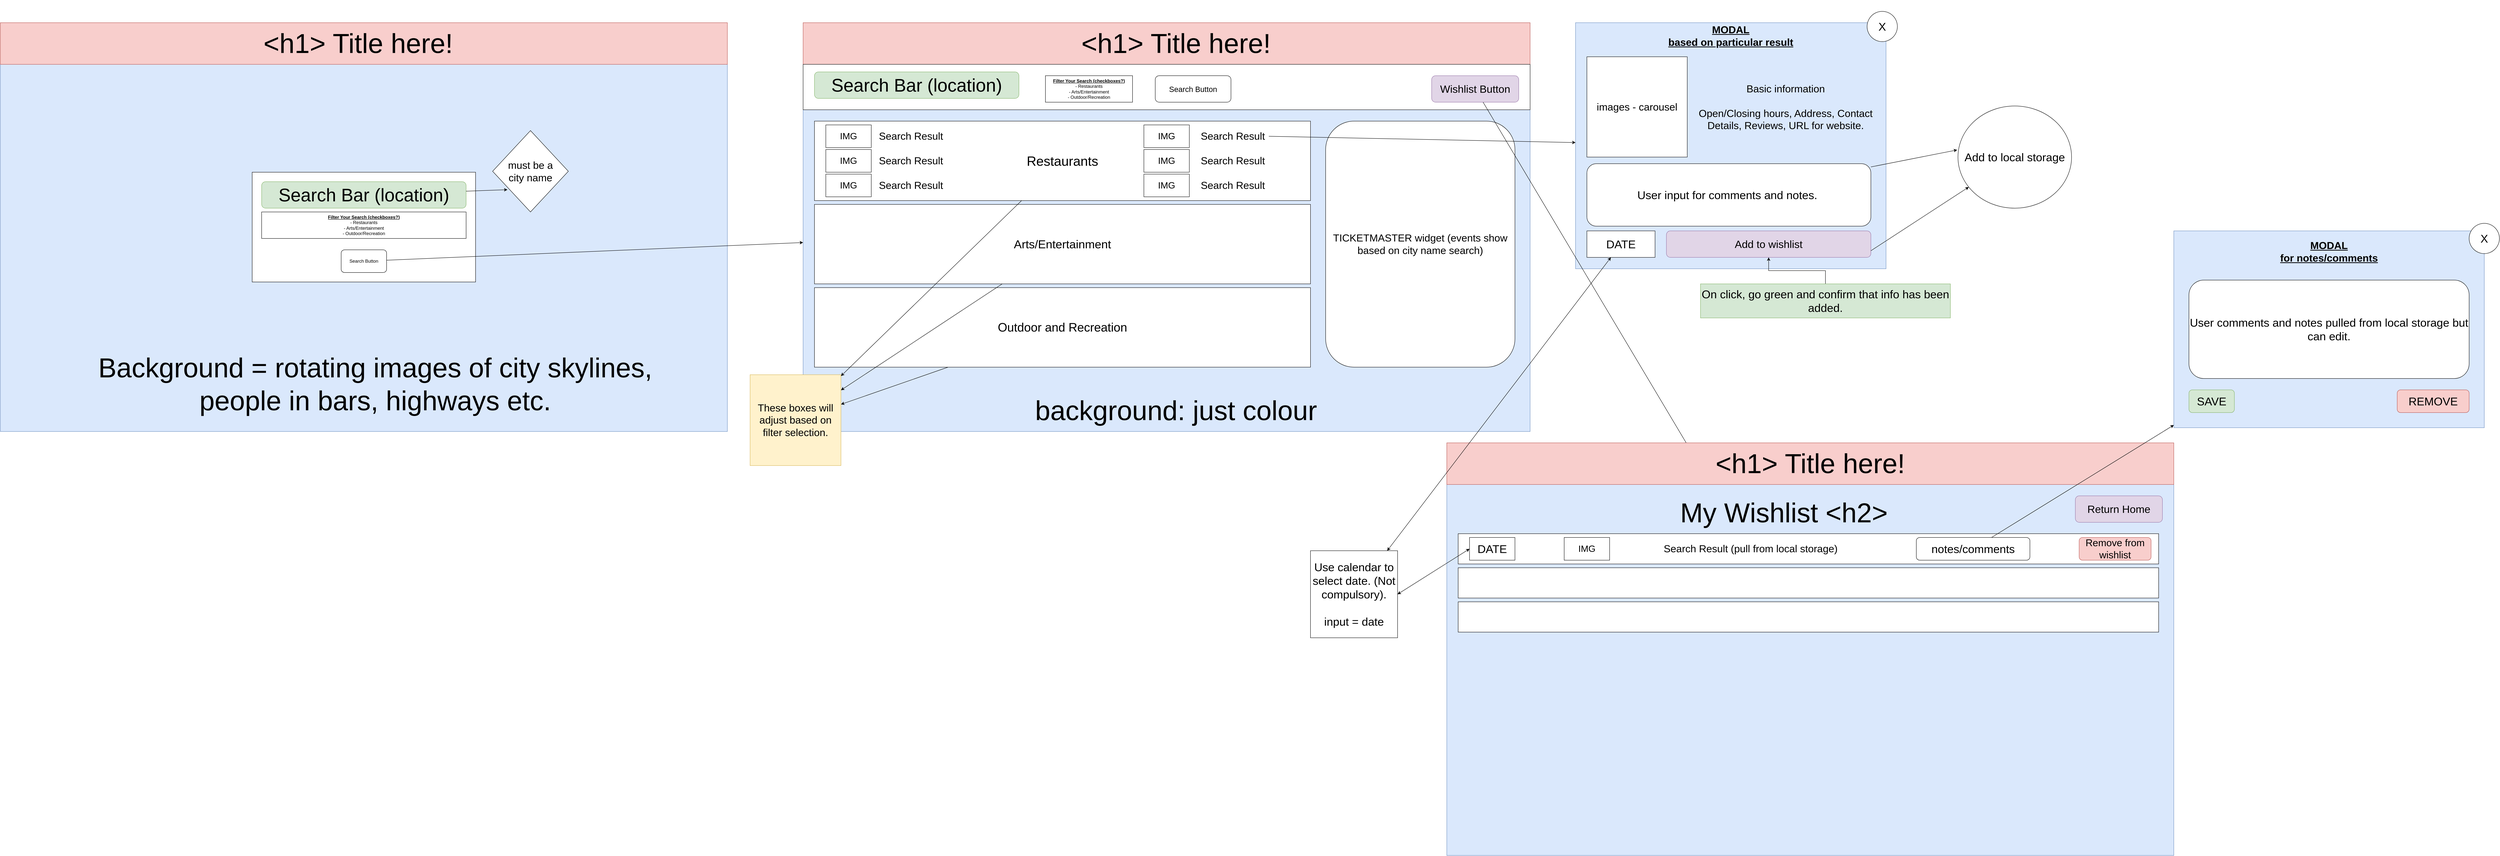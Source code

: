 <mxfile version="14.5.8" type="github">
  <diagram id="FMbho8kLkQ0YY_Z4Ix5w" name="Page-1">
    <mxGraphModel dx="3453" dy="1910" grid="1" gridSize="10" guides="1" tooltips="1" connect="1" arrows="1" fold="1" page="1" pageScale="1" pageWidth="3200" pageHeight="1800" math="0" shadow="0">
      <root>
        <mxCell id="0" />
        <mxCell id="1" parent="0" />
        <mxCell id="muSHpRUxgRySuF4JChZZ-1" value="&lt;h1&gt;Background, just colour.&lt;/h1&gt;" style="rounded=0;whiteSpace=wrap;html=1;fillColor=#dae8fc;strokeColor=#6c8ebf;" parent="1" vertex="1">
          <mxGeometry x="90" y="80" width="1920" height="1080" as="geometry" />
        </mxCell>
        <mxCell id="muSHpRUxgRySuF4JChZZ-3" value="" style="rounded=0;whiteSpace=wrap;html=1;" parent="1" vertex="1">
          <mxGeometry x="755" y="475" width="590" height="290" as="geometry" />
        </mxCell>
        <mxCell id="muSHpRUxgRySuF4JChZZ-4" value="&lt;font style=&quot;font-size: 48px&quot;&gt;Search Bar (location)&lt;/font&gt;" style="rounded=1;whiteSpace=wrap;html=1;fillColor=#d5e8d4;strokeColor=#82b366;" parent="1" vertex="1">
          <mxGeometry x="780" y="500" width="540" height="70" as="geometry" />
        </mxCell>
        <mxCell id="muSHpRUxgRySuF4JChZZ-5" value="Search Button" style="rounded=1;whiteSpace=wrap;html=1;" parent="1" vertex="1">
          <mxGeometry x="990" y="680" width="120" height="60" as="geometry" />
        </mxCell>
        <mxCell id="muSHpRUxgRySuF4JChZZ-8" value="&lt;u&gt;&lt;b&gt;Filter Your Search (checkboxes?)&lt;/b&gt;&lt;/u&gt;&lt;br&gt;- Restaurants&lt;br&gt;- Arts/Entertainment&lt;br&gt;- Outdoor/Recreation" style="rounded=0;whiteSpace=wrap;html=1;" parent="1" vertex="1">
          <mxGeometry x="780" y="580" width="540" height="70" as="geometry" />
        </mxCell>
        <mxCell id="muSHpRUxgRySuF4JChZZ-10" value="&lt;font style=&quot;font-size: 72px&quot;&gt;Background = rotating images of city skylines, people in bars, highways etc.&lt;/font&gt;" style="text;html=1;strokeColor=none;fillColor=none;align=center;verticalAlign=middle;whiteSpace=wrap;rounded=0;" parent="1" vertex="1">
          <mxGeometry x="230" y="910" width="1700" height="250" as="geometry" />
        </mxCell>
        <mxCell id="muSHpRUxgRySuF4JChZZ-14" value="" style="rounded=0;whiteSpace=wrap;html=1;fillColor=#f8cecc;strokeColor=#b85450;" parent="1" vertex="1">
          <mxGeometry x="90" y="80" width="1920" height="110" as="geometry" />
        </mxCell>
        <mxCell id="muSHpRUxgRySuF4JChZZ-15" value="&lt;font style=&quot;font-size: 72px&quot;&gt;&amp;lt;h1&amp;gt; Title here!&lt;/font&gt;" style="text;html=1;strokeColor=none;fillColor=none;align=center;verticalAlign=middle;whiteSpace=wrap;rounded=0;" parent="1" vertex="1">
          <mxGeometry x="670" y="90" width="730" height="90" as="geometry" />
        </mxCell>
        <mxCell id="muSHpRUxgRySuF4JChZZ-16" value="&lt;h1&gt;&lt;br&gt;&lt;/h1&gt;" style="rounded=0;whiteSpace=wrap;html=1;fillColor=#dae8fc;strokeColor=#6c8ebf;" parent="1" vertex="1">
          <mxGeometry x="2210" y="80" width="1920" height="1080" as="geometry" />
        </mxCell>
        <mxCell id="muSHpRUxgRySuF4JChZZ-17" value="" style="endArrow=classic;html=1;" parent="1" source="muSHpRUxgRySuF4JChZZ-5" target="muSHpRUxgRySuF4JChZZ-16" edge="1">
          <mxGeometry width="50" height="50" relative="1" as="geometry">
            <mxPoint x="1800" y="700" as="sourcePoint" />
            <mxPoint x="1850" y="650" as="targetPoint" />
          </mxGeometry>
        </mxCell>
        <mxCell id="muSHpRUxgRySuF4JChZZ-18" value="&lt;font style=&quot;font-size: 72px&quot;&gt;background: just colour&lt;/font&gt;" style="text;html=1;strokeColor=none;fillColor=none;align=center;verticalAlign=middle;whiteSpace=wrap;rounded=0;" parent="1" vertex="1">
          <mxGeometry x="2780" y="1060" width="830" height="90" as="geometry" />
        </mxCell>
        <mxCell id="muSHpRUxgRySuF4JChZZ-19" value="" style="rounded=0;whiteSpace=wrap;html=1;fillColor=#f8cecc;strokeColor=#b85450;" parent="1" vertex="1">
          <mxGeometry x="2210" y="80" width="1920" height="110" as="geometry" />
        </mxCell>
        <mxCell id="muSHpRUxgRySuF4JChZZ-20" value="&lt;font style=&quot;font-size: 72px&quot;&gt;&amp;lt;h1&amp;gt; Title here!&lt;/font&gt;" style="text;html=1;strokeColor=none;fillColor=none;align=center;verticalAlign=middle;whiteSpace=wrap;rounded=0;" parent="1" vertex="1">
          <mxGeometry x="2830" y="90" width="730" height="90" as="geometry" />
        </mxCell>
        <mxCell id="muSHpRUxgRySuF4JChZZ-22" value="" style="rounded=0;whiteSpace=wrap;html=1;" parent="1" vertex="1">
          <mxGeometry x="2210" y="190" width="1920" height="120" as="geometry" />
        </mxCell>
        <mxCell id="muSHpRUxgRySuF4JChZZ-23" value="&lt;font style=&quot;font-size: 48px&quot;&gt;Search Bar (location)&lt;/font&gt;" style="rounded=1;whiteSpace=wrap;html=1;fillColor=#d5e8d4;strokeColor=#82b366;" parent="1" vertex="1">
          <mxGeometry x="2240" y="210" width="540" height="70" as="geometry" />
        </mxCell>
        <mxCell id="muSHpRUxgRySuF4JChZZ-24" value="&lt;u&gt;&lt;b&gt;Filter Your Search (checkboxes?)&lt;/b&gt;&lt;/u&gt;&lt;br&gt;- Restaurants&lt;br&gt;- Arts/Entertainment&lt;br&gt;- Outdoor/Recreation" style="rounded=0;whiteSpace=wrap;html=1;" parent="1" vertex="1">
          <mxGeometry x="2850" y="220" width="230" height="70" as="geometry" />
        </mxCell>
        <mxCell id="muSHpRUxgRySuF4JChZZ-25" value="&lt;font style=&quot;font-size: 20px&quot;&gt;Search Button&lt;/font&gt;" style="rounded=1;whiteSpace=wrap;html=1;" parent="1" vertex="1">
          <mxGeometry x="3140" y="220" width="200" height="70" as="geometry" />
        </mxCell>
        <mxCell id="muSHpRUxgRySuF4JChZZ-26" value="&lt;font style=&quot;font-size: 28px&quot;&gt;Wishlist Button&lt;/font&gt;" style="rounded=1;whiteSpace=wrap;html=1;fillColor=#e1d5e7;strokeColor=#9673a6;" parent="1" vertex="1">
          <mxGeometry x="3870" y="220" width="230" height="70" as="geometry" />
        </mxCell>
        <mxCell id="muSHpRUxgRySuF4JChZZ-27" value="&lt;font style=&quot;font-size: 35px&quot;&gt;Restaurants&lt;/font&gt;" style="rounded=0;whiteSpace=wrap;html=1;" parent="1" vertex="1">
          <mxGeometry x="2240" y="340" width="1310" height="210" as="geometry" />
        </mxCell>
        <mxCell id="H8JGVFlmruShQ2Q8OJBU-1" value="&lt;font style=&quot;font-size: 32px&quot;&gt;Outdoor and Recreation&lt;/font&gt;" style="rounded=0;whiteSpace=wrap;html=1;" parent="1" vertex="1">
          <mxGeometry x="2240" y="780" width="1310" height="210" as="geometry" />
        </mxCell>
        <mxCell id="H8JGVFlmruShQ2Q8OJBU-2" value="&lt;font style=&quot;font-size: 31px&quot;&gt;Arts/Entertainment&lt;/font&gt;" style="rounded=0;whiteSpace=wrap;html=1;" parent="1" vertex="1">
          <mxGeometry x="2240" y="560" width="1310" height="210" as="geometry" />
        </mxCell>
        <mxCell id="H8JGVFlmruShQ2Q8OJBU-3" value="&lt;font style=&quot;font-size: 24px&quot;&gt;IMG&lt;/font&gt;" style="rounded=0;whiteSpace=wrap;html=1;" parent="1" vertex="1">
          <mxGeometry x="2270" y="350" width="120" height="60" as="geometry" />
        </mxCell>
        <mxCell id="H8JGVFlmruShQ2Q8OJBU-5" value="Search Result" style="text;html=1;strokeColor=none;fillColor=none;align=center;verticalAlign=middle;whiteSpace=wrap;rounded=0;fontSize=27;" parent="1" vertex="1">
          <mxGeometry x="2400" y="370" width="190" height="20" as="geometry" />
        </mxCell>
        <mxCell id="H8JGVFlmruShQ2Q8OJBU-6" value="&lt;font style=&quot;font-size: 24px&quot;&gt;IMG&lt;/font&gt;" style="rounded=0;whiteSpace=wrap;html=1;" parent="1" vertex="1">
          <mxGeometry x="2270" y="415" width="120" height="60" as="geometry" />
        </mxCell>
        <mxCell id="H8JGVFlmruShQ2Q8OJBU-7" value="Search Result" style="text;html=1;strokeColor=none;fillColor=none;align=center;verticalAlign=middle;whiteSpace=wrap;rounded=0;fontSize=27;" parent="1" vertex="1">
          <mxGeometry x="2400" y="435" width="190" height="20" as="geometry" />
        </mxCell>
        <mxCell id="H8JGVFlmruShQ2Q8OJBU-8" value="&lt;font style=&quot;font-size: 24px&quot;&gt;IMG&lt;/font&gt;" style="rounded=0;whiteSpace=wrap;html=1;" parent="1" vertex="1">
          <mxGeometry x="2270" y="480" width="120" height="60" as="geometry" />
        </mxCell>
        <mxCell id="H8JGVFlmruShQ2Q8OJBU-9" value="Search Result" style="text;html=1;strokeColor=none;fillColor=none;align=center;verticalAlign=middle;whiteSpace=wrap;rounded=0;fontSize=27;" parent="1" vertex="1">
          <mxGeometry x="2400" y="500" width="190" height="20" as="geometry" />
        </mxCell>
        <mxCell id="H8JGVFlmruShQ2Q8OJBU-10" value="&lt;font style=&quot;font-size: 24px&quot;&gt;IMG&lt;/font&gt;" style="rounded=0;whiteSpace=wrap;html=1;" parent="1" vertex="1">
          <mxGeometry x="3110" y="350" width="120" height="60" as="geometry" />
        </mxCell>
        <mxCell id="H8JGVFlmruShQ2Q8OJBU-11" value="Search Result" style="text;html=1;strokeColor=none;fillColor=none;align=center;verticalAlign=middle;whiteSpace=wrap;rounded=0;fontSize=27;" parent="1" vertex="1">
          <mxGeometry x="3250" y="370" width="190" height="20" as="geometry" />
        </mxCell>
        <mxCell id="H8JGVFlmruShQ2Q8OJBU-12" value="&lt;font style=&quot;font-size: 24px&quot;&gt;IMG&lt;/font&gt;" style="rounded=0;whiteSpace=wrap;html=1;" parent="1" vertex="1">
          <mxGeometry x="3110" y="415" width="120" height="60" as="geometry" />
        </mxCell>
        <mxCell id="H8JGVFlmruShQ2Q8OJBU-13" value="Search Result" style="text;html=1;strokeColor=none;fillColor=none;align=center;verticalAlign=middle;whiteSpace=wrap;rounded=0;fontSize=27;" parent="1" vertex="1">
          <mxGeometry x="3250" y="435" width="190" height="20" as="geometry" />
        </mxCell>
        <mxCell id="H8JGVFlmruShQ2Q8OJBU-14" value="&lt;font style=&quot;font-size: 24px&quot;&gt;IMG&lt;/font&gt;" style="rounded=0;whiteSpace=wrap;html=1;" parent="1" vertex="1">
          <mxGeometry x="3110" y="480" width="120" height="60" as="geometry" />
        </mxCell>
        <mxCell id="H8JGVFlmruShQ2Q8OJBU-15" value="Search Result" style="text;html=1;strokeColor=none;fillColor=none;align=center;verticalAlign=middle;whiteSpace=wrap;rounded=0;fontSize=27;" parent="1" vertex="1">
          <mxGeometry x="3250" y="500" width="190" height="20" as="geometry" />
        </mxCell>
        <mxCell id="H8JGVFlmruShQ2Q8OJBU-17" value="TICKETMASTER widget (events show based on city name search)" style="rounded=1;whiteSpace=wrap;html=1;fontSize=27;" parent="1" vertex="1">
          <mxGeometry x="3590" y="340" width="500" height="650" as="geometry" />
        </mxCell>
        <mxCell id="H8JGVFlmruShQ2Q8OJBU-19" value="must be a &lt;br&gt;city name" style="rhombus;whiteSpace=wrap;html=1;fontSize=27;" parent="1" vertex="1">
          <mxGeometry x="1390" y="365" width="200" height="215" as="geometry" />
        </mxCell>
        <mxCell id="H8JGVFlmruShQ2Q8OJBU-20" value="" style="endArrow=classic;html=1;fontSize=27;entryX=0.196;entryY=0.726;entryDx=0;entryDy=0;entryPerimeter=0;" parent="1" source="muSHpRUxgRySuF4JChZZ-4" target="H8JGVFlmruShQ2Q8OJBU-19" edge="1">
          <mxGeometry width="50" height="50" relative="1" as="geometry">
            <mxPoint x="1590" y="670" as="sourcePoint" />
            <mxPoint x="1640" y="620" as="targetPoint" />
          </mxGeometry>
        </mxCell>
        <mxCell id="H8JGVFlmruShQ2Q8OJBU-21" value="&lt;h1&gt;&lt;br&gt;&lt;/h1&gt;" style="rounded=0;whiteSpace=wrap;html=1;fillColor=#dae8fc;strokeColor=#6c8ebf;" parent="1" vertex="1">
          <mxGeometry x="4250" y="80" width="820" height="650" as="geometry" />
        </mxCell>
        <mxCell id="H8JGVFlmruShQ2Q8OJBU-22" value="MODAL&lt;br&gt;based on particular result" style="text;html=1;strokeColor=none;fillColor=none;align=center;verticalAlign=middle;whiteSpace=wrap;rounded=0;fontSize=27;fontStyle=5" parent="1" vertex="1">
          <mxGeometry x="4455" y="20" width="410" height="190" as="geometry" />
        </mxCell>
        <mxCell id="H8JGVFlmruShQ2Q8OJBU-23" value="" style="endArrow=classic;html=1;fontSize=27;exitX=1;exitY=0.5;exitDx=0;exitDy=0;" parent="1" source="H8JGVFlmruShQ2Q8OJBU-11" target="H8JGVFlmruShQ2Q8OJBU-21" edge="1">
          <mxGeometry width="50" height="50" relative="1" as="geometry">
            <mxPoint x="4320" y="660" as="sourcePoint" />
            <mxPoint x="4370" y="610" as="targetPoint" />
          </mxGeometry>
        </mxCell>
        <mxCell id="H8JGVFlmruShQ2Q8OJBU-24" value="images - carousel" style="whiteSpace=wrap;html=1;aspect=fixed;fontSize=27;" parent="1" vertex="1">
          <mxGeometry x="4280" y="170" width="265" height="265" as="geometry" />
        </mxCell>
        <mxCell id="H8JGVFlmruShQ2Q8OJBU-25" value="Basic information&lt;br&gt;&lt;br&gt;Open/Closing hours, Address, Contact Details, Reviews, URL for website." style="text;html=1;strokeColor=none;fillColor=none;align=center;verticalAlign=middle;whiteSpace=wrap;rounded=0;fontSize=27;" parent="1" vertex="1">
          <mxGeometry x="4545" y="147.5" width="520" height="310" as="geometry" />
        </mxCell>
        <mxCell id="H8JGVFlmruShQ2Q8OJBU-26" value="&lt;font style=&quot;font-size: 28px&quot;&gt;Add to wishlist&lt;/font&gt;" style="rounded=1;whiteSpace=wrap;html=1;fillColor=#e1d5e7;strokeColor=#9673a6;" parent="1" vertex="1">
          <mxGeometry x="4490" y="630" width="540" height="70" as="geometry" />
        </mxCell>
        <mxCell id="H8JGVFlmruShQ2Q8OJBU-29" value="These boxes will adjust based on filter selection." style="whiteSpace=wrap;html=1;aspect=fixed;fontSize=27;fillColor=#fff2cc;strokeColor=#d6b656;" parent="1" vertex="1">
          <mxGeometry x="2070" y="1010" width="240" height="240" as="geometry" />
        </mxCell>
        <mxCell id="H8JGVFlmruShQ2Q8OJBU-30" value="" style="endArrow=classic;html=1;fontSize=27;" parent="1" source="H8JGVFlmruShQ2Q8OJBU-1" target="H8JGVFlmruShQ2Q8OJBU-29" edge="1">
          <mxGeometry width="50" height="50" relative="1" as="geometry">
            <mxPoint x="2540" y="1000" as="sourcePoint" />
            <mxPoint x="2590" y="950" as="targetPoint" />
          </mxGeometry>
        </mxCell>
        <mxCell id="H8JGVFlmruShQ2Q8OJBU-31" value="" style="endArrow=classic;html=1;fontSize=27;" parent="1" source="H8JGVFlmruShQ2Q8OJBU-2" target="H8JGVFlmruShQ2Q8OJBU-29" edge="1">
          <mxGeometry width="50" height="50" relative="1" as="geometry">
            <mxPoint x="2540" y="1000" as="sourcePoint" />
            <mxPoint x="2590" y="950" as="targetPoint" />
          </mxGeometry>
        </mxCell>
        <mxCell id="H8JGVFlmruShQ2Q8OJBU-32" value="" style="endArrow=classic;html=1;fontSize=27;" parent="1" source="muSHpRUxgRySuF4JChZZ-27" target="H8JGVFlmruShQ2Q8OJBU-29" edge="1">
          <mxGeometry width="50" height="50" relative="1" as="geometry">
            <mxPoint x="2540" y="1000" as="sourcePoint" />
            <mxPoint x="2590" y="950" as="targetPoint" />
          </mxGeometry>
        </mxCell>
        <mxCell id="qDpluqwOrIgko2swZ-GL-1" value="&lt;h1&gt;&lt;br&gt;&lt;/h1&gt;" style="rounded=0;whiteSpace=wrap;html=1;fillColor=#dae8fc;strokeColor=#6c8ebf;" vertex="1" parent="1">
          <mxGeometry x="3910" y="1200" width="1920" height="1080" as="geometry" />
        </mxCell>
        <mxCell id="qDpluqwOrIgko2swZ-GL-2" value="" style="endArrow=classic;html=1;" edge="1" parent="1" source="muSHpRUxgRySuF4JChZZ-26" target="qDpluqwOrIgko2swZ-GL-1">
          <mxGeometry width="50" height="50" relative="1" as="geometry">
            <mxPoint x="4300" y="1060" as="sourcePoint" />
            <mxPoint x="4350" y="1010" as="targetPoint" />
          </mxGeometry>
        </mxCell>
        <mxCell id="qDpluqwOrIgko2swZ-GL-3" value="" style="rounded=0;whiteSpace=wrap;html=1;fillColor=#f8cecc;strokeColor=#b85450;" vertex="1" parent="1">
          <mxGeometry x="3910" y="1190" width="1920" height="110" as="geometry" />
        </mxCell>
        <mxCell id="qDpluqwOrIgko2swZ-GL-8" value="&lt;font style=&quot;font-size: 28px&quot;&gt;Return Home&lt;/font&gt;" style="rounded=1;whiteSpace=wrap;html=1;fillColor=#e1d5e7;strokeColor=#9673a6;" vertex="1" parent="1">
          <mxGeometry x="5570" y="1330" width="230" height="70" as="geometry" />
        </mxCell>
        <mxCell id="qDpluqwOrIgko2swZ-GL-9" value="&lt;font style=&quot;font-size: 72px&quot;&gt;&amp;lt;h1&amp;gt; Title here!&lt;/font&gt;" style="text;html=1;strokeColor=none;fillColor=none;align=center;verticalAlign=middle;whiteSpace=wrap;rounded=0;" vertex="1" parent="1">
          <mxGeometry x="4505" y="1200" width="730" height="90" as="geometry" />
        </mxCell>
        <mxCell id="qDpluqwOrIgko2swZ-GL-10" value="&lt;font style=&quot;font-size: 72px&quot;&gt;My Wishlist &amp;lt;h2&amp;gt;&lt;/font&gt;" style="text;html=1;strokeColor=none;fillColor=none;align=center;verticalAlign=middle;whiteSpace=wrap;rounded=0;" vertex="1" parent="1">
          <mxGeometry x="4458" y="1330" width="685" height="90" as="geometry" />
        </mxCell>
        <mxCell id="qDpluqwOrIgko2swZ-GL-12" value="" style="rounded=0;whiteSpace=wrap;html=1;" vertex="1" parent="1">
          <mxGeometry x="3940" y="1430" width="1850" height="80" as="geometry" />
        </mxCell>
        <mxCell id="qDpluqwOrIgko2swZ-GL-13" value="&lt;font style=&quot;font-size: 24px&quot;&gt;IMG&lt;/font&gt;" style="rounded=0;whiteSpace=wrap;html=1;" vertex="1" parent="1">
          <mxGeometry x="4220" y="1440" width="120" height="60" as="geometry" />
        </mxCell>
        <mxCell id="qDpluqwOrIgko2swZ-GL-14" value="Search Result (pull from local storage)" style="text;html=1;strokeColor=none;fillColor=none;align=center;verticalAlign=middle;whiteSpace=wrap;rounded=0;fontSize=27;" vertex="1" parent="1">
          <mxGeometry x="4360" y="1460" width="705" height="20" as="geometry" />
        </mxCell>
        <mxCell id="qDpluqwOrIgko2swZ-GL-15" value="DATE" style="rounded=0;whiteSpace=wrap;html=1;fontSize=30;" vertex="1" parent="1">
          <mxGeometry x="3970" y="1440" width="120" height="60" as="geometry" />
        </mxCell>
        <mxCell id="qDpluqwOrIgko2swZ-GL-16" value="Add to local storage" style="ellipse;whiteSpace=wrap;html=1;fontSize=30;" vertex="1" parent="1">
          <mxGeometry x="5260" y="300" width="300" height="270" as="geometry" />
        </mxCell>
        <mxCell id="qDpluqwOrIgko2swZ-GL-17" value="" style="endArrow=classic;html=1;fontSize=30;exitX=1;exitY=0.75;exitDx=0;exitDy=0;" edge="1" parent="1" source="H8JGVFlmruShQ2Q8OJBU-26" target="qDpluqwOrIgko2swZ-GL-16">
          <mxGeometry width="50" height="50" relative="1" as="geometry">
            <mxPoint x="4950" y="760" as="sourcePoint" />
            <mxPoint x="5000" y="710" as="targetPoint" />
          </mxGeometry>
        </mxCell>
        <mxCell id="qDpluqwOrIgko2swZ-GL-19" value="notes/comments" style="rounded=1;whiteSpace=wrap;html=1;fontSize=30;" vertex="1" parent="1">
          <mxGeometry x="5150" y="1440" width="300" height="60" as="geometry" />
        </mxCell>
        <mxCell id="qDpluqwOrIgko2swZ-GL-21" value="&lt;h1&gt;&lt;br&gt;&lt;/h1&gt;" style="rounded=0;whiteSpace=wrap;html=1;fillColor=#dae8fc;strokeColor=#6c8ebf;" vertex="1" parent="1">
          <mxGeometry x="5830" y="630" width="820" height="520" as="geometry" />
        </mxCell>
        <mxCell id="qDpluqwOrIgko2swZ-GL-22" value="MODAL&lt;br&gt;for notes/comments" style="text;html=1;strokeColor=none;fillColor=none;align=center;verticalAlign=middle;whiteSpace=wrap;rounded=0;fontSize=27;fontStyle=5" vertex="1" parent="1">
          <mxGeometry x="6035" y="590" width="410" height="190" as="geometry" />
        </mxCell>
        <mxCell id="qDpluqwOrIgko2swZ-GL-23" value="User comments and notes pulled from local storage but can edit." style="rounded=1;whiteSpace=wrap;html=1;fontSize=30;" vertex="1" parent="1">
          <mxGeometry x="5870" y="760" width="740" height="260" as="geometry" />
        </mxCell>
        <mxCell id="qDpluqwOrIgko2swZ-GL-24" value="" style="endArrow=classic;html=1;fontSize=30;" edge="1" parent="1" source="qDpluqwOrIgko2swZ-GL-19" target="qDpluqwOrIgko2swZ-GL-21">
          <mxGeometry width="50" height="50" relative="1" as="geometry">
            <mxPoint x="5250" y="820" as="sourcePoint" />
            <mxPoint x="5300" y="770" as="targetPoint" />
          </mxGeometry>
        </mxCell>
        <mxCell id="qDpluqwOrIgko2swZ-GL-25" value="Use calendar to select date. (Not compulsory).&lt;br&gt;&lt;br&gt;input = date" style="whiteSpace=wrap;html=1;aspect=fixed;fontSize=30;" vertex="1" parent="1">
          <mxGeometry x="3550" y="1475" width="230" height="230" as="geometry" />
        </mxCell>
        <mxCell id="qDpluqwOrIgko2swZ-GL-26" value="" style="endArrow=classic;startArrow=classic;html=1;fontSize=30;exitX=1;exitY=0.5;exitDx=0;exitDy=0;entryX=0;entryY=0.5;entryDx=0;entryDy=0;" edge="1" parent="1" source="qDpluqwOrIgko2swZ-GL-25" target="qDpluqwOrIgko2swZ-GL-15">
          <mxGeometry width="50" height="50" relative="1" as="geometry">
            <mxPoint x="4250" y="1540" as="sourcePoint" />
            <mxPoint x="4300" y="1490" as="targetPoint" />
          </mxGeometry>
        </mxCell>
        <mxCell id="qDpluqwOrIgko2swZ-GL-27" value="" style="rounded=0;whiteSpace=wrap;html=1;" vertex="1" parent="1">
          <mxGeometry x="3940" y="1520" width="1850" height="80" as="geometry" />
        </mxCell>
        <mxCell id="qDpluqwOrIgko2swZ-GL-28" value="" style="rounded=0;whiteSpace=wrap;html=1;" vertex="1" parent="1">
          <mxGeometry x="3940" y="1610" width="1850" height="80" as="geometry" />
        </mxCell>
        <mxCell id="qDpluqwOrIgko2swZ-GL-29" value="SAVE" style="rounded=1;whiteSpace=wrap;html=1;fontSize=30;fillColor=#d5e8d4;strokeColor=#82b366;" vertex="1" parent="1">
          <mxGeometry x="5870" y="1050" width="120" height="60" as="geometry" />
        </mxCell>
        <mxCell id="qDpluqwOrIgko2swZ-GL-30" value="REMOVE" style="rounded=1;whiteSpace=wrap;html=1;fontSize=30;fillColor=#f8cecc;strokeColor=#b85450;" vertex="1" parent="1">
          <mxGeometry x="6420" y="1050" width="190" height="60" as="geometry" />
        </mxCell>
        <mxCell id="qDpluqwOrIgko2swZ-GL-31" value="User input for comments and notes.&amp;nbsp;" style="rounded=1;whiteSpace=wrap;html=1;fontSize=30;" vertex="1" parent="1">
          <mxGeometry x="4280" y="452.5" width="750" height="165" as="geometry" />
        </mxCell>
        <mxCell id="qDpluqwOrIgko2swZ-GL-32" value="DATE" style="rounded=0;whiteSpace=wrap;html=1;fontSize=30;" vertex="1" parent="1">
          <mxGeometry x="4280" y="630" width="180" height="70" as="geometry" />
        </mxCell>
        <mxCell id="qDpluqwOrIgko2swZ-GL-33" style="edgeStyle=orthogonalEdgeStyle;rounded=0;orthogonalLoop=1;jettySize=auto;html=1;exitX=0.5;exitY=1;exitDx=0;exitDy=0;fontSize=30;" edge="1" parent="1" source="H8JGVFlmruShQ2Q8OJBU-21" target="H8JGVFlmruShQ2Q8OJBU-21">
          <mxGeometry relative="1" as="geometry" />
        </mxCell>
        <mxCell id="qDpluqwOrIgko2swZ-GL-34" value="" style="endArrow=classic;html=1;fontSize=30;entryX=-0.007;entryY=0.43;entryDx=0;entryDy=0;entryPerimeter=0;" edge="1" parent="1" source="qDpluqwOrIgko2swZ-GL-31" target="qDpluqwOrIgko2swZ-GL-16">
          <mxGeometry width="50" height="50" relative="1" as="geometry">
            <mxPoint x="4890" y="760" as="sourcePoint" />
            <mxPoint x="4940" y="710" as="targetPoint" />
          </mxGeometry>
        </mxCell>
        <mxCell id="qDpluqwOrIgko2swZ-GL-35" value="" style="endArrow=classic;startArrow=classic;html=1;fontSize=30;" edge="1" parent="1" source="qDpluqwOrIgko2swZ-GL-25" target="qDpluqwOrIgko2swZ-GL-32">
          <mxGeometry width="50" height="50" relative="1" as="geometry">
            <mxPoint x="4620" y="1160" as="sourcePoint" />
            <mxPoint x="4670" y="1110" as="targetPoint" />
          </mxGeometry>
        </mxCell>
        <mxCell id="qDpluqwOrIgko2swZ-GL-36" value="X" style="ellipse;whiteSpace=wrap;html=1;aspect=fixed;fontSize=30;" vertex="1" parent="1">
          <mxGeometry x="5020" y="50" width="80" height="80" as="geometry" />
        </mxCell>
        <mxCell id="qDpluqwOrIgko2swZ-GL-37" value="X" style="ellipse;whiteSpace=wrap;html=1;aspect=fixed;fontSize=30;" vertex="1" parent="1">
          <mxGeometry x="6610" y="610" width="80" height="80" as="geometry" />
        </mxCell>
        <mxCell id="qDpluqwOrIgko2swZ-GL-40" style="edgeStyle=orthogonalEdgeStyle;rounded=0;orthogonalLoop=1;jettySize=auto;html=1;fontSize=30;" edge="1" parent="1" source="qDpluqwOrIgko2swZ-GL-38" target="H8JGVFlmruShQ2Q8OJBU-26">
          <mxGeometry relative="1" as="geometry" />
        </mxCell>
        <mxCell id="qDpluqwOrIgko2swZ-GL-38" value="On click, go green and confirm that info has been added." style="text;html=1;strokeColor=#82b366;fillColor=#d5e8d4;align=center;verticalAlign=middle;whiteSpace=wrap;rounded=0;fontSize=30;" vertex="1" parent="1">
          <mxGeometry x="4580" y="770" width="660" height="90" as="geometry" />
        </mxCell>
        <mxCell id="qDpluqwOrIgko2swZ-GL-43" value="Remove from wishlist" style="rounded=1;whiteSpace=wrap;html=1;fontSize=26;fillColor=#f8cecc;strokeColor=#b85450;" vertex="1" parent="1">
          <mxGeometry x="5580" y="1440" width="190" height="60" as="geometry" />
        </mxCell>
      </root>
    </mxGraphModel>
  </diagram>
</mxfile>

